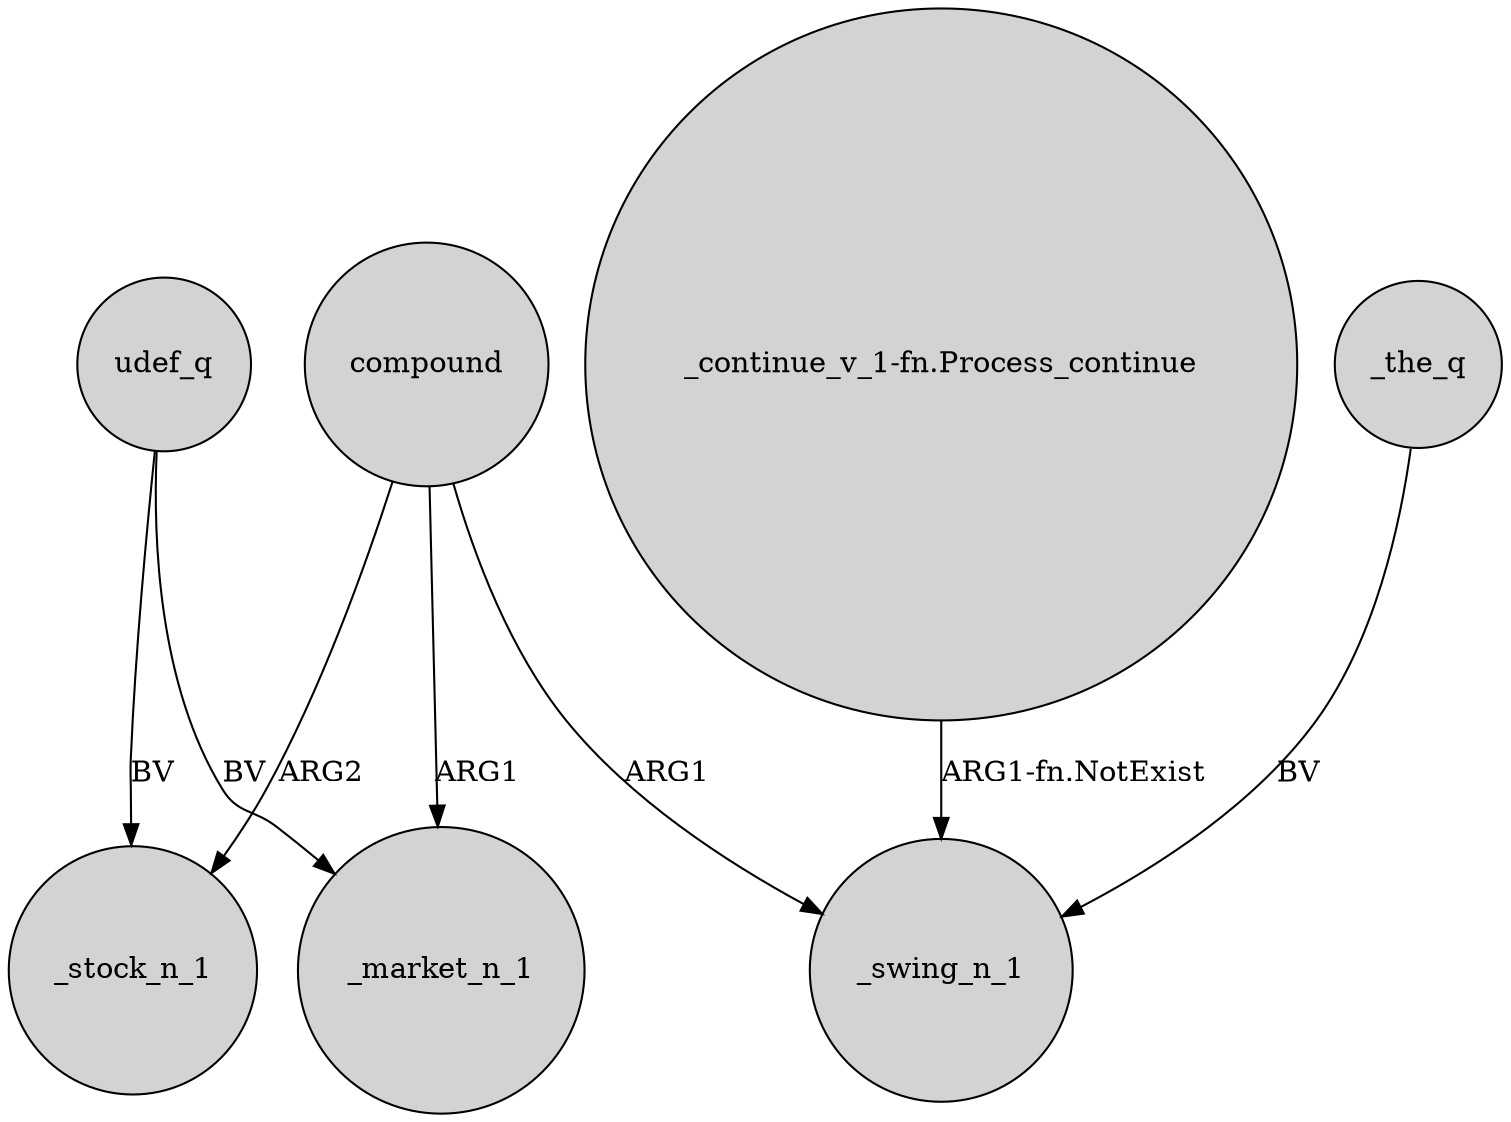 digraph {
	node [shape=circle style=filled]
	udef_q -> _stock_n_1 [label=BV]
	_the_q -> _swing_n_1 [label=BV]
	udef_q -> _market_n_1 [label=BV]
	compound -> _market_n_1 [label=ARG1]
	compound -> _swing_n_1 [label=ARG1]
	compound -> _stock_n_1 [label=ARG2]
	"_continue_v_1-fn.Process_continue" -> _swing_n_1 [label="ARG1-fn.NotExist"]
}
